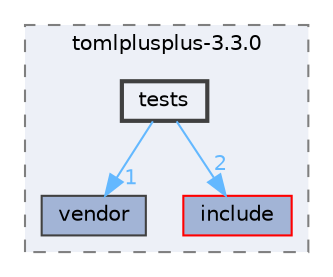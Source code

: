 digraph "C:/Users/HP/Documents/GitHub/Minero-Game/Classes/ConfigMan/lib/tomlplusplus-3.3.0/tomlplusplus-3.3.0/tests"
{
 // LATEX_PDF_SIZE
  bgcolor="transparent";
  edge [fontname=Helvetica,fontsize=10,labelfontname=Helvetica,labelfontsize=10];
  node [fontname=Helvetica,fontsize=10,shape=box,height=0.2,width=0.4];
  compound=true
  subgraph clusterdir_5f7c28d66927b08fb6ced16891b997d5 {
    graph [ bgcolor="#edf0f7", pencolor="grey50", label="tomlplusplus-3.3.0", fontname=Helvetica,fontsize=10 style="filled,dashed", URL="dir_5f7c28d66927b08fb6ced16891b997d5.html",tooltip=""]
  dir_7047c859cf828adbb1cdb84ed8f40f4a [label="vendor", fillcolor="#a2b4d6", color="grey25", style="filled", URL="dir_7047c859cf828adbb1cdb84ed8f40f4a.html",tooltip=""];
  dir_7ea1a06598e441e6de6767bb0d06c29a [label="include", fillcolor="#a2b4d6", color="red", style="filled", URL="dir_7ea1a06598e441e6de6767bb0d06c29a.html",tooltip=""];
  dir_11070c7c784c76fb962e3a710e3c780a [label="tests", fillcolor="#edf0f7", color="grey25", style="filled,bold", URL="dir_11070c7c784c76fb962e3a710e3c780a.html",tooltip=""];
  }
  dir_11070c7c784c76fb962e3a710e3c780a->dir_7047c859cf828adbb1cdb84ed8f40f4a [headlabel="1", labeldistance=1.5 headhref="dir_000308_000334.html" href="dir_000308_000334.html" color="steelblue1" fontcolor="steelblue1"];
  dir_11070c7c784c76fb962e3a710e3c780a->dir_7ea1a06598e441e6de6767bb0d06c29a [headlabel="2", labeldistance=1.5 headhref="dir_000308_000171.html" href="dir_000308_000171.html" color="steelblue1" fontcolor="steelblue1"];
}
